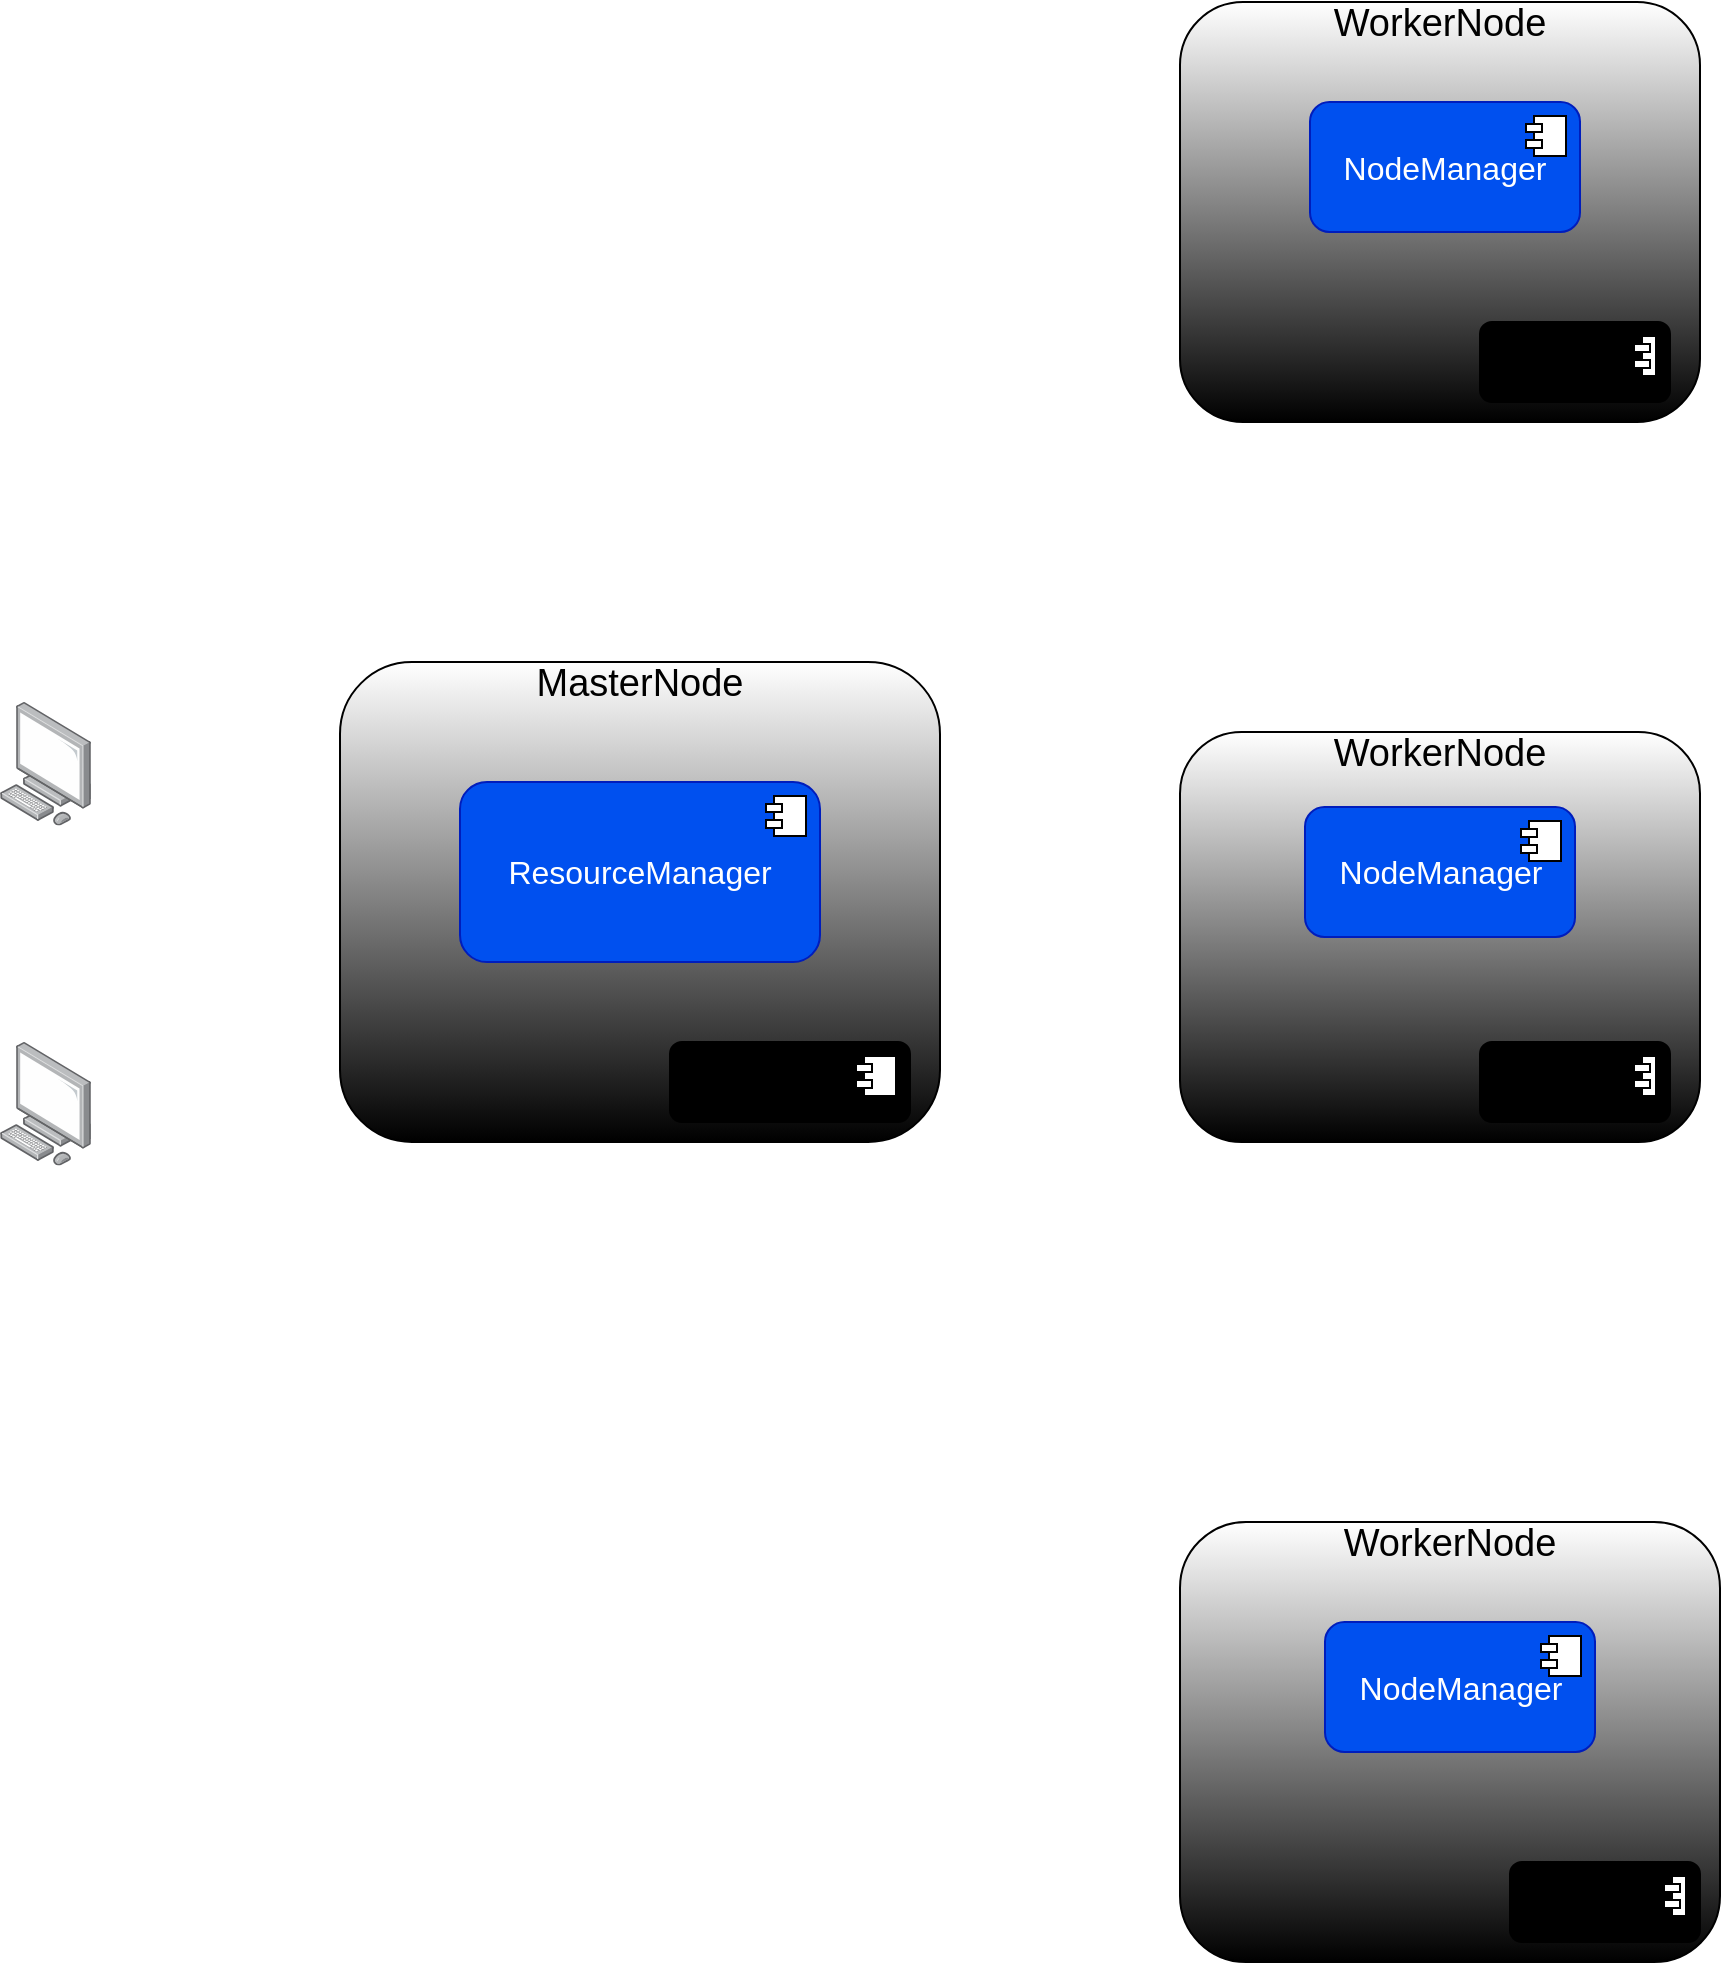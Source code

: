 <mxfile version="28.2.5">
  <diagram name="Page-1" id="N9ALE8jsNFKZEVBDWELp">
    <mxGraphModel dx="2275" dy="1244" grid="1" gridSize="10" guides="1" tooltips="1" connect="1" arrows="1" fold="1" page="1" pageScale="1" pageWidth="850" pageHeight="1100" math="0" shadow="0">
      <root>
        <mxCell id="0" />
        <mxCell id="1" parent="0" />
        <mxCell id="QOSWHmzuld3M1vxe0juh-2" value="" style="image;points=[];aspect=fixed;html=1;align=center;shadow=0;dashed=0;image=img/lib/allied_telesis/computer_and_terminals/Personal_Computer.svg;" vertex="1" parent="1">
          <mxGeometry x="90" y="400" width="45.6" height="61.8" as="geometry" />
        </mxCell>
        <mxCell id="QOSWHmzuld3M1vxe0juh-3" value="" style="image;points=[];aspect=fixed;html=1;align=center;shadow=0;dashed=0;image=img/lib/allied_telesis/computer_and_terminals/Personal_Computer.svg;" vertex="1" parent="1">
          <mxGeometry x="90" y="570" width="45.6" height="61.8" as="geometry" />
        </mxCell>
        <mxCell id="QOSWHmzuld3M1vxe0juh-4" value="&lt;font style=&quot;font-size: 19px;&quot;&gt;MasterNode&lt;/font&gt;" style="verticalAlign=top;align=center;overflow=fill;html=1;strokeColor=default;whiteSpace=wrap;rounded=1;gradientColor=default;" vertex="1" parent="1">
          <mxGeometry x="260" y="380" width="300" height="240" as="geometry" />
        </mxCell>
        <mxCell id="QOSWHmzuld3M1vxe0juh-5" value="NameNode" style="html=1;dropTarget=0;whiteSpace=wrap;rounded=1;gradientColor=light-dark(#000000,#545454);" vertex="1" parent="1">
          <mxGeometry x="425" y="570" width="120" height="40" as="geometry" />
        </mxCell>
        <mxCell id="QOSWHmzuld3M1vxe0juh-6" value="" style="shape=module;jettyWidth=8;jettyHeight=4;" vertex="1" parent="QOSWHmzuld3M1vxe0juh-5">
          <mxGeometry x="1" width="20" height="20" relative="1" as="geometry">
            <mxPoint x="-27" y="7" as="offset" />
          </mxGeometry>
        </mxCell>
        <mxCell id="QOSWHmzuld3M1vxe0juh-8" value="&lt;font style=&quot;font-size: 16px;&quot;&gt;ResourceManager&lt;/font&gt;" style="html=1;dropTarget=0;whiteSpace=wrap;rounded=1;fillColor=#0050ef;fontColor=#ffffff;strokeColor=#001DBC;" vertex="1" parent="1">
          <mxGeometry x="320" y="440" width="180" height="90" as="geometry" />
        </mxCell>
        <mxCell id="QOSWHmzuld3M1vxe0juh-9" value="" style="shape=module;jettyWidth=8;jettyHeight=4;" vertex="1" parent="QOSWHmzuld3M1vxe0juh-8">
          <mxGeometry x="1" width="20" height="20" relative="1" as="geometry">
            <mxPoint x="-27" y="7" as="offset" />
          </mxGeometry>
        </mxCell>
        <mxCell id="QOSWHmzuld3M1vxe0juh-10" value="&lt;font style=&quot;font-size: 19px;&quot;&gt;WorkerNode&lt;/font&gt;" style="verticalAlign=top;align=center;overflow=fill;html=1;strokeColor=default;whiteSpace=wrap;rounded=1;gradientColor=default;" vertex="1" parent="1">
          <mxGeometry x="680" y="50" width="260" height="210" as="geometry" />
        </mxCell>
        <mxCell id="QOSWHmzuld3M1vxe0juh-11" value="&lt;font style=&quot;font-size: 19px;&quot;&gt;WorkerNode&lt;/font&gt;" style="verticalAlign=top;align=center;overflow=fill;html=1;strokeColor=default;whiteSpace=wrap;rounded=1;gradientColor=default;" vertex="1" parent="1">
          <mxGeometry x="680" y="810" width="270" height="220" as="geometry" />
        </mxCell>
        <mxCell id="QOSWHmzuld3M1vxe0juh-12" value="&lt;font style=&quot;font-size: 19px;&quot;&gt;WorkerNode&lt;/font&gt;" style="verticalAlign=top;align=center;overflow=fill;html=1;strokeColor=default;whiteSpace=wrap;rounded=1;gradientColor=default;" vertex="1" parent="1">
          <mxGeometry x="680" y="415" width="260" height="205" as="geometry" />
        </mxCell>
        <mxCell id="QOSWHmzuld3M1vxe0juh-15" value="DataNode" style="html=1;dropTarget=0;whiteSpace=wrap;rounded=1;gradientColor=light-dark(#000000,#545454);" vertex="1" parent="1">
          <mxGeometry x="830" y="570" width="95" height="40" as="geometry" />
        </mxCell>
        <mxCell id="QOSWHmzuld3M1vxe0juh-16" value="" style="shape=module;jettyWidth=8;jettyHeight=4;" vertex="1" parent="QOSWHmzuld3M1vxe0juh-15">
          <mxGeometry x="1" width="11" height="20" relative="1" as="geometry">
            <mxPoint x="-18" y="7" as="offset" />
          </mxGeometry>
        </mxCell>
        <mxCell id="QOSWHmzuld3M1vxe0juh-19" value="&lt;font style=&quot;font-size: 16px;&quot;&gt;NodeManager&lt;/font&gt;" style="html=1;dropTarget=0;whiteSpace=wrap;rounded=1;fillColor=#0050ef;fontColor=#ffffff;strokeColor=#001DBC;" vertex="1" parent="1">
          <mxGeometry x="742.5" y="452.5" width="135" height="65" as="geometry" />
        </mxCell>
        <mxCell id="QOSWHmzuld3M1vxe0juh-20" value="" style="shape=module;jettyWidth=8;jettyHeight=4;" vertex="1" parent="QOSWHmzuld3M1vxe0juh-19">
          <mxGeometry x="1" width="20" height="20" relative="1" as="geometry">
            <mxPoint x="-27" y="7" as="offset" />
          </mxGeometry>
        </mxCell>
        <mxCell id="QOSWHmzuld3M1vxe0juh-21" value="&lt;font style=&quot;font-size: 16px;&quot;&gt;NodeManager&lt;/font&gt;" style="html=1;dropTarget=0;whiteSpace=wrap;rounded=1;fillColor=#0050ef;fontColor=#ffffff;strokeColor=#001DBC;" vertex="1" parent="1">
          <mxGeometry x="752.5" y="860" width="135" height="65" as="geometry" />
        </mxCell>
        <mxCell id="QOSWHmzuld3M1vxe0juh-22" value="" style="shape=module;jettyWidth=8;jettyHeight=4;" vertex="1" parent="QOSWHmzuld3M1vxe0juh-21">
          <mxGeometry x="1" width="20" height="20" relative="1" as="geometry">
            <mxPoint x="-27" y="7" as="offset" />
          </mxGeometry>
        </mxCell>
        <mxCell id="QOSWHmzuld3M1vxe0juh-23" value="&lt;font style=&quot;font-size: 16px;&quot;&gt;NodeManager&lt;/font&gt;" style="html=1;dropTarget=0;whiteSpace=wrap;rounded=1;fillColor=#0050ef;fontColor=#ffffff;strokeColor=#001DBC;" vertex="1" parent="1">
          <mxGeometry x="745" y="100" width="135" height="65" as="geometry" />
        </mxCell>
        <mxCell id="QOSWHmzuld3M1vxe0juh-24" value="" style="shape=module;jettyWidth=8;jettyHeight=4;" vertex="1" parent="QOSWHmzuld3M1vxe0juh-23">
          <mxGeometry x="1" width="20" height="20" relative="1" as="geometry">
            <mxPoint x="-27" y="7" as="offset" />
          </mxGeometry>
        </mxCell>
        <mxCell id="QOSWHmzuld3M1vxe0juh-25" value="DataNode" style="html=1;dropTarget=0;whiteSpace=wrap;rounded=1;gradientColor=light-dark(#000000,#545454);" vertex="1" parent="1">
          <mxGeometry x="830" y="210" width="95" height="40" as="geometry" />
        </mxCell>
        <mxCell id="QOSWHmzuld3M1vxe0juh-26" value="" style="shape=module;jettyWidth=8;jettyHeight=4;" vertex="1" parent="QOSWHmzuld3M1vxe0juh-25">
          <mxGeometry x="1" width="11" height="20" relative="1" as="geometry">
            <mxPoint x="-18" y="7" as="offset" />
          </mxGeometry>
        </mxCell>
        <mxCell id="QOSWHmzuld3M1vxe0juh-27" value="DataNode" style="html=1;dropTarget=0;whiteSpace=wrap;rounded=1;gradientColor=light-dark(#000000,#545454);" vertex="1" parent="1">
          <mxGeometry x="845" y="980" width="95" height="40" as="geometry" />
        </mxCell>
        <mxCell id="QOSWHmzuld3M1vxe0juh-28" value="" style="shape=module;jettyWidth=8;jettyHeight=4;" vertex="1" parent="QOSWHmzuld3M1vxe0juh-27">
          <mxGeometry x="1" width="11" height="20" relative="1" as="geometry">
            <mxPoint x="-18" y="7" as="offset" />
          </mxGeometry>
        </mxCell>
      </root>
    </mxGraphModel>
  </diagram>
</mxfile>
